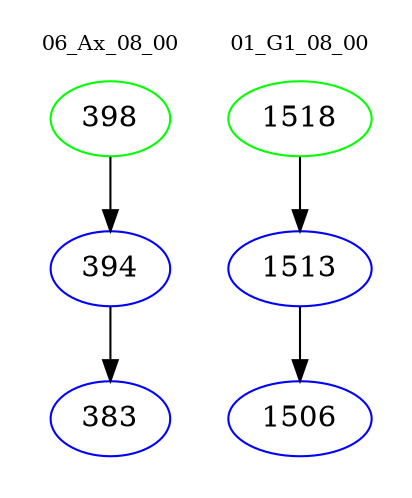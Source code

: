 digraph{
subgraph cluster_0 {
color = white
label = "06_Ax_08_00";
fontsize=10;
T0_398 [label="398", color="green"]
T0_398 -> T0_394 [color="black"]
T0_394 [label="394", color="blue"]
T0_394 -> T0_383 [color="black"]
T0_383 [label="383", color="blue"]
}
subgraph cluster_1 {
color = white
label = "01_G1_08_00";
fontsize=10;
T1_1518 [label="1518", color="green"]
T1_1518 -> T1_1513 [color="black"]
T1_1513 [label="1513", color="blue"]
T1_1513 -> T1_1506 [color="black"]
T1_1506 [label="1506", color="blue"]
}
}
